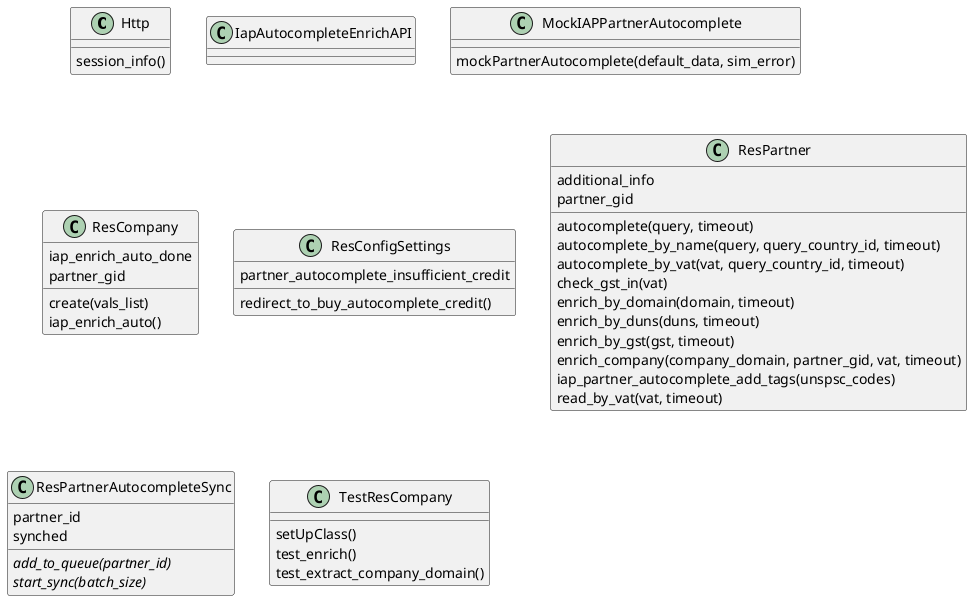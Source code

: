 @startuml classes_partner_autocomplete
set namespaceSeparator none
class "Http" as odoo_src.odoo.addons.partner_autocomplete.models.ir_http.Http {
  session_info()
}
class "IapAutocompleteEnrichAPI" as odoo_src.odoo.addons.partner_autocomplete.models.iap_autocomplete_api.IapAutocompleteEnrichAPI {
}
class "MockIAPPartnerAutocomplete" as odoo_src.odoo.addons.partner_autocomplete.tests.common.MockIAPPartnerAutocomplete {
  mockPartnerAutocomplete(default_data, sim_error)
}
class "ResCompany" as odoo_src.odoo.addons.partner_autocomplete.models.res_company.ResCompany {
  iap_enrich_auto_done
  partner_gid
  create(vals_list)
  iap_enrich_auto()
}
class "ResConfigSettings" as odoo_src.odoo.addons.partner_autocomplete.models.res_config_settings.ResConfigSettings {
  partner_autocomplete_insufficient_credit
  redirect_to_buy_autocomplete_credit()
}
class "ResPartner" as odoo_src.odoo.addons.partner_autocomplete.models.res_partner.ResPartner {
  additional_info
  partner_gid
  autocomplete(query, timeout)
  autocomplete_by_name(query, query_country_id, timeout)
  autocomplete_by_vat(vat, query_country_id, timeout)
  check_gst_in(vat)
  enrich_by_domain(domain, timeout)
  enrich_by_duns(duns, timeout)
  enrich_by_gst(gst, timeout)
  enrich_company(company_domain, partner_gid, vat, timeout)
  iap_partner_autocomplete_add_tags(unspsc_codes)
  read_by_vat(vat, timeout)
}
class "ResPartnerAutocompleteSync" as odoo_src.odoo.addons.partner_autocomplete.models.res_partner_autocomplete_sync.ResPartnerAutocompleteSync {
  partner_id
  synched
  {abstract}add_to_queue(partner_id)
  {abstract}start_sync(batch_size)
}
class "TestResCompany" as odoo_src.odoo.addons.partner_autocomplete.tests.test_res_company.TestResCompany {
  setUpClass()
  test_enrich()
  test_extract_company_domain()
}
@enduml
